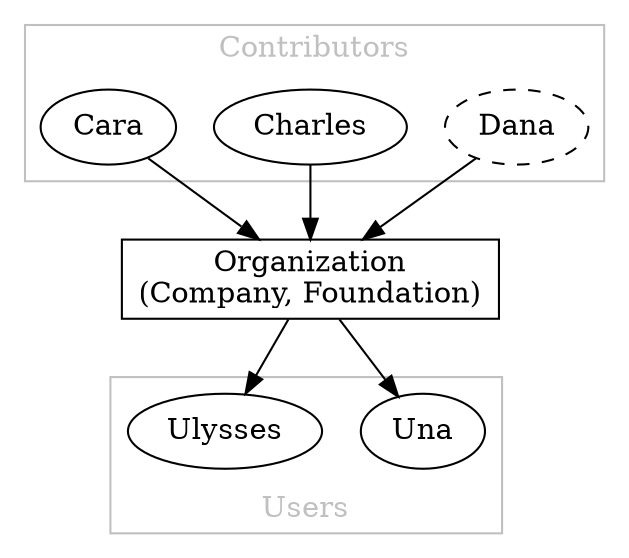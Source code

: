 digraph {
  subgraph clusterContributors {
    label="Contributors";
    fontcolor=grey;
    color=grey;
    Dana[style=dashed];
    Charles;
    Cara;
  }

  Organization[shape=rect,label="Organization\n(Company, Foundation)"];
  {Charles,Cara,Dana} -> Organization;

  subgraph clusterUsers {
    label="Users";
    fontcolor=grey;
    color=grey;
    labelloc="b";
    Una;
    Ulysses;
  }

  Organization -> {Una, Ulysses};
}
